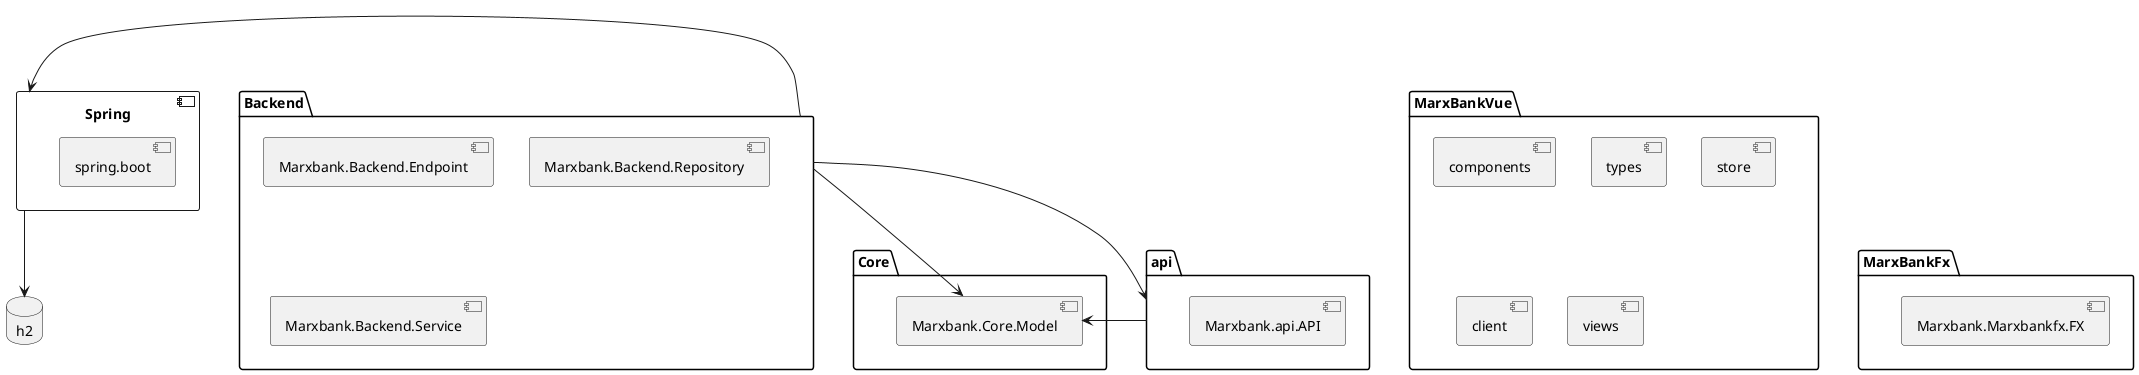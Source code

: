@startuml
database "h2"

component "Spring" {
    [spring.boot]
}

package "Backend" {
    component "Marxbank.Backend.Endpoint"
    component "Marxbank.Backend.Repository"
    component "Marxbank.Backend.Service"
}

package "Core" {
    component "Marxbank.Core.Model"
}

package "api" {
    component "Marxbank.api.API"
}

package "MarxBankVue" {
    component "components"
    component "types"
    component "store"
    component "client"
    component "views"
}

package "MarxBankFx" {
    component "Marxbank.Marxbankfx.FX"
}

Backend -l-> Spring
Spring -d-> h2

Backend -r-> Marxbank.Core.Model
Backend --> api

api --> Marxbank.Core.Model
Core -[hidden]r-> api

MarxBankVue -[hidden]d-> MarxBankFx
@enduml